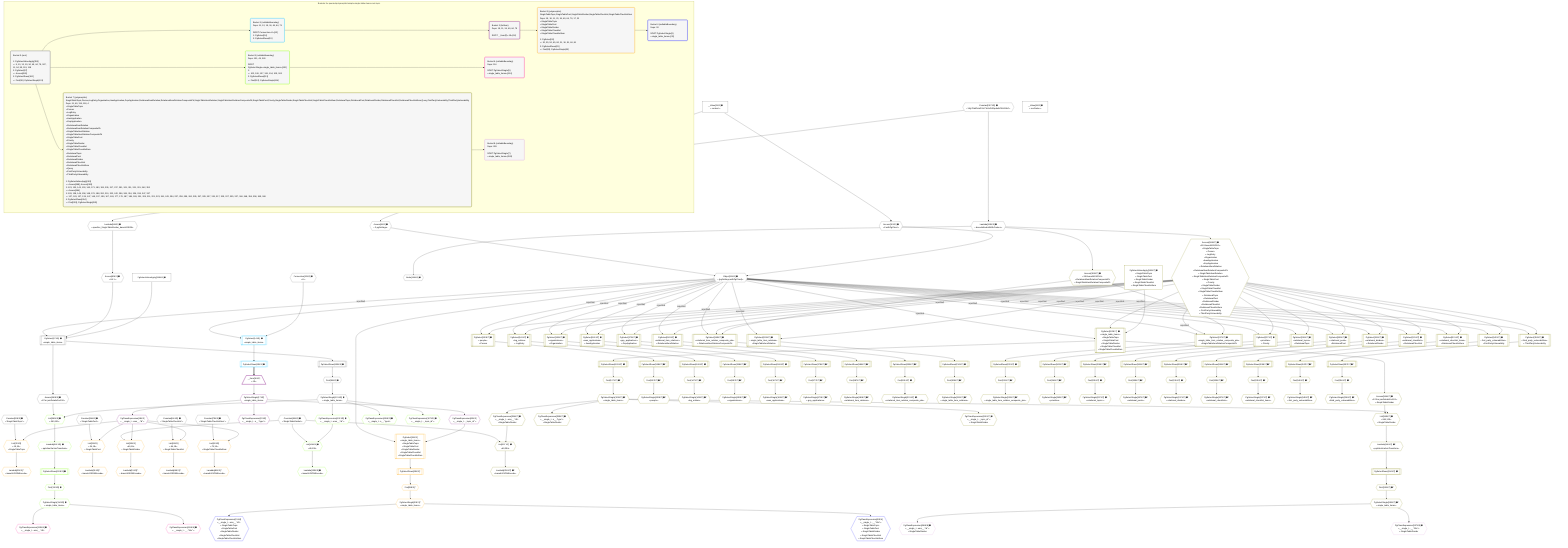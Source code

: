 %%{init: {'themeVariables': { 'fontSize': '12px'}}}%%
graph TD
    classDef path fill:#eee,stroke:#000,color:#000
    classDef plan fill:#fff,stroke-width:1px,color:#000
    classDef itemplan fill:#fff,stroke-width:2px,color:#000
    classDef unbatchedplan fill:#dff,stroke-width:1px,color:#000
    classDef sideeffectplan fill:#fcc,stroke-width:2px,color:#000
    classDef bucket fill:#f6f6f6,color:#000,stroke-width:2px,text-align:left


    %% plan dependencies
    PgSelect97[["PgSelect[97∈0] ➊<br />ᐸsingle_table_itemsᐳ"]]:::plan
    Object11{{"Object[11∈0] ➊<br />ᐸ{pgSettings,withPgClient}ᐳ"}}:::plan
    Access95{{"Access[95∈0] ➊<br />ᐸ94.1ᐳ"}}:::plan
    PgSelectInlineApply359["PgSelectInlineApply[359∈0] ➊"]:::plan
    Object11 -->|rejectNull| PgSelect97
    Access95 & PgSelectInlineApply359 --> PgSelect97
    Access9{{"Access[9∈0] ➊<br />ᐸ2.pgSettingsᐳ"}}:::plan
    Access10{{"Access[10∈0] ➊<br />ᐸ2.withPgClientᐳ"}}:::plan
    Access9 & Access10 --> Object11
    __Value2["__Value[2∈0] ➊<br />ᐸcontextᐳ"]:::plan
    __Value2 --> Access9
    __Value2 --> Access10
    Lambda94{{"Lambda[94∈0] ➊<br />ᐸspecifier_SingleTableDivider_base64JSONᐳ"}}:::plan
    Constant367{{"Constant[367∈0] ➊<br />ᐸ'WyJTaW5nbGVUYWJsZURpdmlkZXIiLDNd'ᐳ"}}:::plan
    Constant367 --> Lambda94
    Lambda94 --> Access95
    First99{{"First[99∈0] ➊"}}:::plan
    PgSelectRows100[["PgSelectRows[100∈0] ➊"]]:::plan
    PgSelectRows100 --> First99
    PgSelect97 --> PgSelectRows100
    PgSelectSingle101{{"PgSelectSingle[101∈0] ➊<br />ᐸsingle_table_itemsᐳ"}}:::plan
    First99 --> PgSelectSingle101
    Node118{{"Node[118∈0] ➊"}}:::plan
    Lambda119{{"Lambda[119∈0] ➊<br />ᐸdecodeNodeIdWithCodecsᐳ"}}:::plan
    Lambda119 --> Node118
    Constant367 --> Lambda119
    Access360{{"Access[360∈0] ➊<br />ᐸ97.m.joinDetailsFor108ᐳ"}}:::plan
    PgSelect97 --> Access360
    __Value4["__Value[4∈0] ➊<br />ᐸrootValueᐳ"]:::plan
    Connection12{{"Connection[12∈0] ➊<br />ᐸ8ᐳ"}}:::plan
    Constant19{{"Constant[19∈0] ➊<br />ᐸ'SingleTableTopic'ᐳ"}}:::plan
    Constant34{{"Constant[34∈0] ➊<br />ᐸ'SingleTablePost'ᐳ"}}:::plan
    Constant49{{"Constant[49∈0] ➊<br />ᐸ'SingleTableDivider'ᐳ"}}:::plan
    Constant64{{"Constant[64∈0] ➊<br />ᐸ'SingleTableChecklist'ᐳ"}}:::plan
    Constant79{{"Constant[79∈0] ➊<br />ᐸ'SingleTableChecklistItem'ᐳ"}}:::plan
    PgSelect14[["PgSelect[14∈1] ➊<br />ᐸsingle_table_itemsᐳ"]]:::plan
    Object11 & Connection12 --> PgSelect14
    PgSelectRows15[["PgSelectRows[15∈1] ➊"]]:::plan
    PgSelect14 --> PgSelectRows15
    __Item16[/"__Item[16∈2]<br />ᐸ15ᐳ"\]:::itemplan
    PgSelectRows15 ==> __Item16
    PgSelectSingle17{{"PgSelectSingle[17∈2]<br />ᐸsingle_table_itemsᐳ"}}:::plan
    __Item16 --> PgSelectSingle17
    PgClassExpression18{{"PgClassExpression[18∈2]<br />ᐸ__single_t...ems__.”id”ᐳ"}}:::plan
    PgSelectSingle17 --> PgClassExpression18
    PgClassExpression22{{"PgClassExpression[22∈2]<br />ᐸ__single_t...s__.”type”ᐳ"}}:::plan
    PgSelectSingle17 --> PgClassExpression22
    PgClassExpression23{{"PgClassExpression[23∈2]<br />ᐸ__single_t..._topic_id”ᐳ"}}:::plan
    PgSelectSingle17 --> PgClassExpression23
    List20{{"List[20∈3]<br />ᐸ19,18ᐳ<br />ᐳSingleTableTopic"}}:::plan
    Constant19 & PgClassExpression18 --> List20
    PgSelect24[["PgSelect[24∈3]<br />ᐸsingle_table_itemsᐳ<br />ᐳSingleTableTopic<br />ᐳSingleTablePost<br />ᐳSingleTableDivider<br />ᐳSingleTableChecklist<br />ᐳSingleTableChecklistItem"]]:::plan
    Object11 & PgClassExpression23 --> PgSelect24
    List35{{"List[35∈3]<br />ᐸ34,18ᐳ<br />ᐳSingleTablePost"}}:::plan
    Constant34 & PgClassExpression18 --> List35
    List50{{"List[50∈3]<br />ᐸ49,18ᐳ<br />ᐳSingleTableDivider"}}:::plan
    Constant49 & PgClassExpression18 --> List50
    List65{{"List[65∈3]<br />ᐸ64,18ᐳ<br />ᐳSingleTableChecklist"}}:::plan
    Constant64 & PgClassExpression18 --> List65
    List80{{"List[80∈3]<br />ᐸ79,18ᐳ<br />ᐳSingleTableChecklistItem"}}:::plan
    Constant79 & PgClassExpression18 --> List80
    Lambda21{{"Lambda[21∈3]^<br />ᐸbase64JSONEncodeᐳ"}}:::plan
    List20 --> Lambda21
    First28{{"First[28∈3]^"}}:::plan
    PgSelectRows29[["PgSelectRows[29∈3]^"]]:::plan
    PgSelectRows29 --> First28
    PgSelect24 --> PgSelectRows29
    PgSelectSingle30{{"PgSelectSingle[30∈3]^<br />ᐸsingle_table_itemsᐳ"}}:::plan
    First28 --> PgSelectSingle30
    Lambda36{{"Lambda[36∈3]^<br />ᐸbase64JSONEncodeᐳ"}}:::plan
    List35 --> Lambda36
    Lambda51{{"Lambda[51∈3]^<br />ᐸbase64JSONEncodeᐳ"}}:::plan
    List50 --> Lambda51
    Lambda66{{"Lambda[66∈3]^<br />ᐸbase64JSONEncodeᐳ"}}:::plan
    List65 --> Lambda66
    Lambda81{{"Lambda[81∈3]^<br />ᐸbase64JSONEncodeᐳ"}}:::plan
    List80 --> Lambda81
    PgClassExpression31{{"PgClassExpression[31∈4]<br />ᐸ__single_t...ems__.”id”ᐳ<br />ᐳSingleTableTopic<br />ᐳSingleTablePost<br />ᐳSingleTableDivider<br />ᐳSingleTableChecklist<br />ᐳSingleTableChecklistItem"}}:::plan
    PgSelectSingle30 --> PgClassExpression31
    PgClassExpression32{{"PgClassExpression[32∈4]<br />ᐸ__single_t...__.”title”ᐳ<br />ᐳSingleTableTopic<br />ᐳSingleTablePost<br />ᐳSingleTableDivider<br />ᐳSingleTableChecklist<br />ᐳSingleTableChecklistItem"}}:::plan
    PgSelectSingle30 --> PgClassExpression32
    List104{{"List[104∈5] ➊<br />ᐸ49,102ᐳ"}}:::plan
    PgClassExpression102{{"PgClassExpression[102∈5] ➊<br />ᐸ__single_t...ems__.”id”ᐳ"}}:::plan
    Constant49 & PgClassExpression102 --> List104
    List361{{"List[361∈5] ➊<br />ᐸ360,101ᐳ"}}:::plan
    Access360 & PgSelectSingle101 --> List361
    PgSelectSingle101 --> PgClassExpression102
    Lambda105{{"Lambda[105∈5] ➊<br />ᐸbase64JSONEncodeᐳ"}}:::plan
    List104 --> Lambda105
    PgClassExpression106{{"PgClassExpression[106∈5] ➊<br />ᐸ__single_t...s__.”type”ᐳ"}}:::plan
    PgSelectSingle101 --> PgClassExpression106
    PgClassExpression107{{"PgClassExpression[107∈5] ➊<br />ᐸ__single_t..._topic_id”ᐳ"}}:::plan
    PgSelectSingle101 --> PgClassExpression107
    First112{{"First[112∈5] ➊"}}:::plan
    PgSelectRows113[["PgSelectRows[113∈5] ➊"]]:::plan
    PgSelectRows113 --> First112
    Lambda362{{"Lambda[362∈5] ➊<br />ᐸpgInlineViaJoinTransformᐳ"}}:::plan
    Lambda362 --> PgSelectRows113
    PgSelectSingle114{{"PgSelectSingle[114∈5] ➊<br />ᐸsingle_table_itemsᐳ"}}:::plan
    First112 --> PgSelectSingle114
    List361 --> Lambda362
    PgClassExpression115{{"PgClassExpression[115∈6] ➊<br />ᐸ__single_t...ems__.”id”ᐳ"}}:::plan
    PgSelectSingle114 --> PgClassExpression115
    PgClassExpression116{{"PgClassExpression[116∈6] ➊<br />ᐸ__single_t...__.”title”ᐳ"}}:::plan
    PgSelectSingle114 --> PgClassExpression116
    PgSelect123[["PgSelect[123∈7] ➊<br />ᐸsingle_table_itemsᐳ<br />ᐳSingleTableTopic<br />ᐳSingleTablePost<br />ᐳSingleTableDivider<br />ᐳSingleTableChecklist<br />ᐳSingleTableChecklistItem"]]:::plan
    Access368{{"Access[368∈7] ➊<br />ᐸ119.base64JSON.1ᐳ<br />ᐳSingleTableTopic<br />ᐳPerson<br />ᐳLogEntry<br />ᐳOrganization<br />ᐳAwsApplication<br />ᐳGcpApplication<br />ᐳRelationalItemRelation<br />ᐳRelationalItemRelationCompositePk<br />ᐳSingleTableItemRelation<br />ᐳSingleTableItemRelationCompositePk<br />ᐳSingleTablePost<br />ᐳPriority<br />ᐳSingleTableDivider<br />ᐳSingleTableChecklist<br />ᐳSingleTableChecklistItem<br />ᐳRelationalTopic<br />ᐳRelationalPost<br />ᐳRelationalDivider<br />ᐳRelationalChecklist<br />ᐳRelationalChecklistItem<br />ᐳFirstPartyVulnerability<br />ᐳThirdPartyVulnerability"}}:::plan
    PgSelectInlineApply363["PgSelectInlineApply[363∈7] ➊<br />ᐳSingleTableTopic<br />ᐳSingleTablePost<br />ᐳSingleTableDivider<br />ᐳSingleTableChecklist<br />ᐳSingleTableChecklistItem"]:::plan
    Object11 -->|rejectNull| PgSelect123
    Access368 & PgSelectInlineApply363 --> PgSelect123
    PgSelect195[["PgSelect[195∈7] ➊<br />ᐸrelational_item_relation_composite_pksᐳ<br />ᐳRelationalItemRelationCompositePk"]]:::plan
    Access369{{"Access[369∈7] ➊<br />ᐸ119.base64JSON.2ᐳ<br />ᐳRelationalItemRelationCompositePk<br />ᐳSingleTableItemRelationCompositePk"}}:::plan
    Object11 -->|rejectNull| PgSelect195
    Access368 -->|rejectNull| PgSelect195
    Access369 --> PgSelect195
    PgSelect217[["PgSelect[217∈7] ➊<br />ᐸsingle_table_item_relation_composite_pksᐳ<br />ᐳSingleTableItemRelationCompositePk"]]:::plan
    Object11 -->|rejectNull| PgSelect217
    Access368 -->|rejectNull| PgSelect217
    Access369 --> PgSelect217
    PgSelect133[["PgSelect[133∈7] ➊<br />ᐸpeopleᐳ<br />ᐳPerson"]]:::plan
    Object11 -->|rejectNull| PgSelect133
    Access368 --> PgSelect133
    PgSelect143[["PgSelect[143∈7] ➊<br />ᐸlog_entriesᐳ<br />ᐳLogEntry"]]:::plan
    Object11 -->|rejectNull| PgSelect143
    Access368 --> PgSelect143
    PgSelect153[["PgSelect[153∈7] ➊<br />ᐸorganizationsᐳ<br />ᐳOrganization"]]:::plan
    Object11 -->|rejectNull| PgSelect153
    Access368 --> PgSelect153
    PgSelect163[["PgSelect[163∈7] ➊<br />ᐸaws_applicationsᐳ<br />ᐳAwsApplication"]]:::plan
    Object11 -->|rejectNull| PgSelect163
    Access368 --> PgSelect163
    PgSelect173[["PgSelect[173∈7] ➊<br />ᐸgcp_applicationsᐳ<br />ᐳGcpApplication"]]:::plan
    Object11 -->|rejectNull| PgSelect173
    Access368 --> PgSelect173
    PgSelect183[["PgSelect[183∈7] ➊<br />ᐸrelational_item_relationsᐳ<br />ᐳRelationalItemRelation"]]:::plan
    Object11 -->|rejectNull| PgSelect183
    Access368 --> PgSelect183
    PgSelect205[["PgSelect[205∈7] ➊<br />ᐸsingle_table_item_relationsᐳ<br />ᐳSingleTableItemRelation"]]:::plan
    Object11 -->|rejectNull| PgSelect205
    Access368 --> PgSelect205
    PgSelect237[["PgSelect[237∈7] ➊<br />ᐸprioritiesᐳ<br />ᐳPriority"]]:::plan
    Object11 -->|rejectNull| PgSelect237
    Access368 --> PgSelect237
    List257{{"List[257∈7] ➊^<br />ᐸ49,254ᐳ"}}:::plan
    PgClassExpression254{{"PgClassExpression[254∈7] ➊<br />ᐸ__single_t...ems__.”id”ᐳ<br />ᐳSingleTableDivider"}}:::plan
    Constant49 & PgClassExpression254 --> List257
    PgSelect291[["PgSelect[291∈7] ➊<br />ᐸrelational_topicsᐳ<br />ᐳRelationalTopic"]]:::plan
    Object11 -->|rejectNull| PgSelect291
    Access368 --> PgSelect291
    PgSelect301[["PgSelect[301∈7] ➊<br />ᐸrelational_postsᐳ<br />ᐳRelationalPost"]]:::plan
    Object11 -->|rejectNull| PgSelect301
    Access368 --> PgSelect301
    PgSelect311[["PgSelect[311∈7] ➊<br />ᐸrelational_dividersᐳ<br />ᐳRelationalDivider"]]:::plan
    Object11 -->|rejectNull| PgSelect311
    Access368 --> PgSelect311
    PgSelect321[["PgSelect[321∈7] ➊<br />ᐸrelational_checklistsᐳ<br />ᐳRelationalChecklist"]]:::plan
    Object11 -->|rejectNull| PgSelect321
    Access368 --> PgSelect321
    PgSelect331[["PgSelect[331∈7] ➊<br />ᐸrelational_checklist_itemsᐳ<br />ᐳRelationalChecklistItem"]]:::plan
    Object11 -->|rejectNull| PgSelect331
    Access368 --> PgSelect331
    PgSelect342[["PgSelect[342∈7] ➊<br />ᐸfirst_party_vulnerabilitiesᐳ<br />ᐳFirstPartyVulnerability"]]:::plan
    Object11 -->|rejectNull| PgSelect342
    Access368 --> PgSelect342
    PgSelect352[["PgSelect[352∈7] ➊<br />ᐸthird_party_vulnerabilitiesᐳ<br />ᐳThirdPartyVulnerability"]]:::plan
    Object11 -->|rejectNull| PgSelect352
    Access368 --> PgSelect352
    List365{{"List[365∈7] ➊<br />ᐸ364,129ᐳ<br />ᐳSingleTableDivider"}}:::plan
    Access364{{"Access[364∈7] ➊<br />ᐸ123.m.joinDetailsFor261ᐳ<br />ᐳSingleTableDivider"}}:::plan
    PgSelectSingle129{{"PgSelectSingle[129∈7] ➊^<br />ᐸsingle_table_itemsᐳ"}}:::plan
    Access364 & PgSelectSingle129 --> List365
    First127{{"First[127∈7] ➊^"}}:::plan
    PgSelectRows128[["PgSelectRows[128∈7] ➊^"]]:::plan
    PgSelectRows128 --> First127
    PgSelect123 --> PgSelectRows128
    First127 --> PgSelectSingle129
    First137{{"First[137∈7] ➊^"}}:::plan
    PgSelectRows138[["PgSelectRows[138∈7] ➊^"]]:::plan
    PgSelectRows138 --> First137
    PgSelect133 --> PgSelectRows138
    PgSelectSingle139{{"PgSelectSingle[139∈7] ➊^<br />ᐸpeopleᐳ"}}:::plan
    First137 --> PgSelectSingle139
    First147{{"First[147∈7] ➊^"}}:::plan
    PgSelectRows148[["PgSelectRows[148∈7] ➊^"]]:::plan
    PgSelectRows148 --> First147
    PgSelect143 --> PgSelectRows148
    PgSelectSingle149{{"PgSelectSingle[149∈7] ➊^<br />ᐸlog_entriesᐳ"}}:::plan
    First147 --> PgSelectSingle149
    First157{{"First[157∈7] ➊^"}}:::plan
    PgSelectRows158[["PgSelectRows[158∈7] ➊^"]]:::plan
    PgSelectRows158 --> First157
    PgSelect153 --> PgSelectRows158
    PgSelectSingle159{{"PgSelectSingle[159∈7] ➊^<br />ᐸorganizationsᐳ"}}:::plan
    First157 --> PgSelectSingle159
    First167{{"First[167∈7] ➊^"}}:::plan
    PgSelectRows168[["PgSelectRows[168∈7] ➊^"]]:::plan
    PgSelectRows168 --> First167
    PgSelect163 --> PgSelectRows168
    PgSelectSingle169{{"PgSelectSingle[169∈7] ➊^<br />ᐸaws_applicationsᐳ"}}:::plan
    First167 --> PgSelectSingle169
    First177{{"First[177∈7] ➊^"}}:::plan
    PgSelectRows178[["PgSelectRows[178∈7] ➊^"]]:::plan
    PgSelectRows178 --> First177
    PgSelect173 --> PgSelectRows178
    PgSelectSingle179{{"PgSelectSingle[179∈7] ➊^<br />ᐸgcp_applicationsᐳ"}}:::plan
    First177 --> PgSelectSingle179
    First187{{"First[187∈7] ➊^"}}:::plan
    PgSelectRows188[["PgSelectRows[188∈7] ➊^"]]:::plan
    PgSelectRows188 --> First187
    PgSelect183 --> PgSelectRows188
    PgSelectSingle189{{"PgSelectSingle[189∈7] ➊^<br />ᐸrelational_item_relationsᐳ"}}:::plan
    First187 --> PgSelectSingle189
    First199{{"First[199∈7] ➊^"}}:::plan
    PgSelectRows200[["PgSelectRows[200∈7] ➊^"]]:::plan
    PgSelectRows200 --> First199
    PgSelect195 --> PgSelectRows200
    PgSelectSingle201{{"PgSelectSingle[201∈7] ➊^<br />ᐸrelational_item_relation_composite_pksᐳ"}}:::plan
    First199 --> PgSelectSingle201
    First209{{"First[209∈7] ➊^"}}:::plan
    PgSelectRows210[["PgSelectRows[210∈7] ➊^"]]:::plan
    PgSelectRows210 --> First209
    PgSelect205 --> PgSelectRows210
    PgSelectSingle211{{"PgSelectSingle[211∈7] ➊^<br />ᐸsingle_table_item_relationsᐳ"}}:::plan
    First209 --> PgSelectSingle211
    First221{{"First[221∈7] ➊^"}}:::plan
    PgSelectRows222[["PgSelectRows[222∈7] ➊^"]]:::plan
    PgSelectRows222 --> First221
    PgSelect217 --> PgSelectRows222
    PgSelectSingle223{{"PgSelectSingle[223∈7] ➊^<br />ᐸsingle_table_item_relation_composite_pksᐳ"}}:::plan
    First221 --> PgSelectSingle223
    First241{{"First[241∈7] ➊^"}}:::plan
    PgSelectRows242[["PgSelectRows[242∈7] ➊^"]]:::plan
    PgSelectRows242 --> First241
    PgSelect237 --> PgSelectRows242
    PgSelectSingle243{{"PgSelectSingle[243∈7] ➊^<br />ᐸprioritiesᐳ"}}:::plan
    First241 --> PgSelectSingle243
    PgSelectSingle129 --> PgClassExpression254
    Lambda258{{"Lambda[258∈7] ➊^<br />ᐸbase64JSONEncodeᐳ"}}:::plan
    List257 --> Lambda258
    PgClassExpression259{{"PgClassExpression[259∈7] ➊<br />ᐸ__single_t...s__.”type”ᐳ<br />ᐳSingleTableDivider"}}:::plan
    PgSelectSingle129 --> PgClassExpression259
    PgClassExpression260{{"PgClassExpression[260∈7] ➊<br />ᐸ__single_t..._topic_id”ᐳ<br />ᐳSingleTableDivider"}}:::plan
    PgSelectSingle129 --> PgClassExpression260
    First263{{"First[263∈7] ➊^"}}:::plan
    PgSelectRows264[["PgSelectRows[264∈7] ➊^"]]:::plan
    PgSelectRows264 --> First263
    Lambda366{{"Lambda[366∈7] ➊^<br />ᐸpgInlineViaJoinTransformᐳ"}}:::plan
    Lambda366 --> PgSelectRows264
    PgSelectSingle265{{"PgSelectSingle[265∈7] ➊^<br />ᐸsingle_table_itemsᐳ"}}:::plan
    First263 --> PgSelectSingle265
    First295{{"First[295∈7] ➊^"}}:::plan
    PgSelectRows296[["PgSelectRows[296∈7] ➊^"]]:::plan
    PgSelectRows296 --> First295
    PgSelect291 --> PgSelectRows296
    PgSelectSingle297{{"PgSelectSingle[297∈7] ➊^<br />ᐸrelational_topicsᐳ"}}:::plan
    First295 --> PgSelectSingle297
    First305{{"First[305∈7] ➊^"}}:::plan
    PgSelectRows306[["PgSelectRows[306∈7] ➊^"]]:::plan
    PgSelectRows306 --> First305
    PgSelect301 --> PgSelectRows306
    PgSelectSingle307{{"PgSelectSingle[307∈7] ➊^<br />ᐸrelational_postsᐳ"}}:::plan
    First305 --> PgSelectSingle307
    First315{{"First[315∈7] ➊^"}}:::plan
    PgSelectRows316[["PgSelectRows[316∈7] ➊^"]]:::plan
    PgSelectRows316 --> First315
    PgSelect311 --> PgSelectRows316
    PgSelectSingle317{{"PgSelectSingle[317∈7] ➊^<br />ᐸrelational_dividersᐳ"}}:::plan
    First315 --> PgSelectSingle317
    First325{{"First[325∈7] ➊^"}}:::plan
    PgSelectRows326[["PgSelectRows[326∈7] ➊^"]]:::plan
    PgSelectRows326 --> First325
    PgSelect321 --> PgSelectRows326
    PgSelectSingle327{{"PgSelectSingle[327∈7] ➊^<br />ᐸrelational_checklistsᐳ"}}:::plan
    First325 --> PgSelectSingle327
    First335{{"First[335∈7] ➊^"}}:::plan
    PgSelectRows336[["PgSelectRows[336∈7] ➊^"]]:::plan
    PgSelectRows336 --> First335
    PgSelect331 --> PgSelectRows336
    PgSelectSingle337{{"PgSelectSingle[337∈7] ➊^<br />ᐸrelational_checklist_itemsᐳ"}}:::plan
    First335 --> PgSelectSingle337
    First346{{"First[346∈7] ➊^"}}:::plan
    PgSelectRows347[["PgSelectRows[347∈7] ➊^"]]:::plan
    PgSelectRows347 --> First346
    PgSelect342 --> PgSelectRows347
    PgSelectSingle348{{"PgSelectSingle[348∈7] ➊^<br />ᐸfirst_party_vulnerabilitiesᐳ"}}:::plan
    First346 --> PgSelectSingle348
    First356{{"First[356∈7] ➊^"}}:::plan
    PgSelectRows357[["PgSelectRows[357∈7] ➊^"]]:::plan
    PgSelectRows357 --> First356
    PgSelect352 --> PgSelectRows357
    PgSelectSingle358{{"PgSelectSingle[358∈7] ➊^<br />ᐸthird_party_vulnerabilitiesᐳ"}}:::plan
    First356 --> PgSelectSingle358
    PgSelect123 --> Access364
    List365 --> Lambda366
    Lambda119 --> Access368
    Lambda119 --> Access369
    PgClassExpression266{{"PgClassExpression[266∈8] ➊<br />ᐸ__single_t...ems__.”id”ᐳ<br />ᐳSingleTableDivider"}}:::plan
    PgSelectSingle265 --> PgClassExpression266
    PgClassExpression267{{"PgClassExpression[267∈8] ➊<br />ᐸ__single_t...__.”title”ᐳ<br />ᐳSingleTableDivider"}}:::plan
    PgSelectSingle265 --> PgClassExpression267

    %% define steps

    subgraph "Buckets for queries/polymorphic/simple-single-table-items-root-topic"
    Bucket0("Bucket 0 (root)<br /><br />1: PgSelectInlineApply[359]<br />ᐳ: 9, 10, 12, 19, 34, 49, 64, 79, 367, 11, 94, 95, 119, 118<br />2: PgSelect[97]<br />ᐳ: Access[360]<br />3: PgSelectRows[100]<br />ᐳ: First[99], PgSelectSingle[101]"):::bucket
    classDef bucket0 stroke:#696969
    class Bucket0,__Value2,__Value4,Access9,Access10,Object11,Connection12,Constant19,Constant34,Constant49,Constant64,Constant79,Lambda94,Access95,PgSelect97,First99,PgSelectRows100,PgSelectSingle101,Node118,Lambda119,PgSelectInlineApply359,Access360,Constant367 bucket0
    Bucket1("Bucket 1 (nullableBoundary)<br />Deps: 11, 12, 19, 34, 49, 64, 79<br /><br />ROOT Connectionᐸ8ᐳ[12]<br />1: PgSelect[14]<br />2: PgSelectRows[15]"):::bucket
    classDef bucket1 stroke:#00bfff
    class Bucket1,PgSelect14,PgSelectRows15 bucket1
    Bucket2("Bucket 2 (listItem)<br />Deps: 19, 11, 34, 49, 64, 79<br /><br />ROOT __Item{2}ᐸ15ᐳ[16]"):::bucket
    classDef bucket2 stroke:#7f007f
    class Bucket2,__Item16,PgSelectSingle17,PgClassExpression18,PgClassExpression22,PgClassExpression23 bucket2
    Bucket3("Bucket 3 (polymorphic)<br />SingleTableTopic,SingleTablePost,SingleTableDivider,SingleTableChecklist,SingleTableChecklistItem<br />Deps: 19, 18, 11, 23, 34, 49, 64, 79, 17, 22<br />ᐳSingleTableTopic<br />ᐳSingleTablePost<br />ᐳSingleTableDivider<br />ᐳSingleTableChecklist<br />ᐳSingleTableChecklistItem<br /><br />1: PgSelect[24]<br />ᐳ: 20, 35, 50, 65, 80, 21, 36, 51, 66, 81<br />2: PgSelectRows[29]<br />ᐳ: First[28], PgSelectSingle[30]"):::bucket
    classDef bucket3 stroke:#ffa500
    class Bucket3,List20,Lambda21,PgSelect24,First28,PgSelectRows29,PgSelectSingle30,List35,Lambda36,List50,Lambda51,List65,Lambda66,List80,Lambda81 bucket3
    Bucket4("Bucket 4 (nullableBoundary)<br />Deps: 30<br /><br />ROOT PgSelectSingle{3}ᐸsingle_table_itemsᐳ[30]"):::bucket
    classDef bucket4 stroke:#0000ff
    class Bucket4,PgClassExpression31,PgClassExpression32 bucket4
    Bucket5("Bucket 5 (nullableBoundary)<br />Deps: 101, 49, 360<br /><br />ROOT PgSelectSingleᐸsingle_table_itemsᐳ[101]<br />1: <br />ᐳ: 102, 106, 107, 361, 104, 105, 362<br />2: PgSelectRows[113]<br />ᐳ: First[112], PgSelectSingle[114]"):::bucket
    classDef bucket5 stroke:#7fff00
    class Bucket5,PgClassExpression102,List104,Lambda105,PgClassExpression106,PgClassExpression107,First112,PgSelectRows113,PgSelectSingle114,List361,Lambda362 bucket5
    Bucket6("Bucket 6 (nullableBoundary)<br />Deps: 114<br /><br />ROOT PgSelectSingle{5}ᐸsingle_table_itemsᐳ[114]"):::bucket
    classDef bucket6 stroke:#ff1493
    class Bucket6,PgClassExpression115,PgClassExpression116 bucket6
    Bucket7("Bucket 7 (polymorphic)<br />SingleTableTopic,Person,LogEntry,Organization,AwsApplication,GcpApplication,RelationalItemRelation,RelationalItemRelationCompositePk,SingleTableItemRelation,SingleTableItemRelationCompositePk,SingleTablePost,Priority,SingleTableDivider,SingleTableChecklist,SingleTableChecklistItem,RelationalTopic,RelationalPost,RelationalDivider,RelationalChecklist,RelationalChecklistItem,Query,FirstPartyVulnerability,ThirdPartyVulnerability<br />Deps: 11, 49, 119, 118, 4<br />ᐳSingleTableTopic<br />ᐳPerson<br />ᐳLogEntry<br />ᐳOrganization<br />ᐳAwsApplication<br />ᐳGcpApplication<br />ᐳRelationalItemRelation<br />ᐳRelationalItemRelationCompositePk<br />ᐳSingleTableItemRelation<br />ᐳSingleTableItemRelationCompositePk<br />ᐳSingleTablePost<br />ᐳPriority<br />ᐳSingleTableDivider<br />ᐳSingleTableChecklist<br />ᐳSingleTableChecklistItem<br />ᐳRelationalTopic<br />ᐳRelationalPost<br />ᐳRelationalDivider<br />ᐳRelationalChecklist<br />ᐳRelationalChecklistItem<br />ᐳQuery<br />ᐳFirstPartyVulnerability<br />ᐳThirdPartyVulnerability<br /><br />1: PgSelectInlineApply[363]<br />ᐳ: Access[368], Access[369]<br />2: 123, 133, 143, 153, 163, 173, 183, 195, 205, 217, 237, 291, 301, 311, 321, 331, 342, 352<br />ᐳ: Access[364]<br />3: 128, 138, 148, 158, 168, 178, 188, 200, 210, 222, 242, 296, 306, 316, 326, 336, 347, 357<br />ᐳ: 127, 129, 137, 139, 147, 149, 157, 159, 167, 169, 177, 179, 187, 189, 199, 201, 209, 211, 221, 223, 241, 243, 254, 257, 258, 259, 260, 295, 297, 305, 307, 315, 317, 325, 327, 335, 337, 346, 348, 356, 358, 365, 366<br />4: PgSelectRows[264]<br />ᐳ: First[263], PgSelectSingle[265]"):::bucket
    classDef bucket7 stroke:#808000
    class Bucket7,PgSelect123,First127,PgSelectRows128,PgSelectSingle129,PgSelect133,First137,PgSelectRows138,PgSelectSingle139,PgSelect143,First147,PgSelectRows148,PgSelectSingle149,PgSelect153,First157,PgSelectRows158,PgSelectSingle159,PgSelect163,First167,PgSelectRows168,PgSelectSingle169,PgSelect173,First177,PgSelectRows178,PgSelectSingle179,PgSelect183,First187,PgSelectRows188,PgSelectSingle189,PgSelect195,First199,PgSelectRows200,PgSelectSingle201,PgSelect205,First209,PgSelectRows210,PgSelectSingle211,PgSelect217,First221,PgSelectRows222,PgSelectSingle223,PgSelect237,First241,PgSelectRows242,PgSelectSingle243,PgClassExpression254,List257,Lambda258,PgClassExpression259,PgClassExpression260,First263,PgSelectRows264,PgSelectSingle265,PgSelect291,First295,PgSelectRows296,PgSelectSingle297,PgSelect301,First305,PgSelectRows306,PgSelectSingle307,PgSelect311,First315,PgSelectRows316,PgSelectSingle317,PgSelect321,First325,PgSelectRows326,PgSelectSingle327,PgSelect331,First335,PgSelectRows336,PgSelectSingle337,PgSelect342,First346,PgSelectRows347,PgSelectSingle348,PgSelect352,First356,PgSelectRows357,PgSelectSingle358,PgSelectInlineApply363,Access364,List365,Lambda366,Access368,Access369 bucket7
    Bucket8("Bucket 8 (nullableBoundary)<br />Deps: 265<br /><br />ROOT PgSelectSingle{7}ᐸsingle_table_itemsᐳ[265]"):::bucket
    classDef bucket8 stroke:#dda0dd
    class Bucket8,PgClassExpression266,PgClassExpression267 bucket8
    Bucket0 --> Bucket1 & Bucket5 & Bucket7
    Bucket1 --> Bucket2
    Bucket2 --> Bucket3
    Bucket3 --> Bucket4
    Bucket5 --> Bucket6
    Bucket7 --> Bucket8
    end